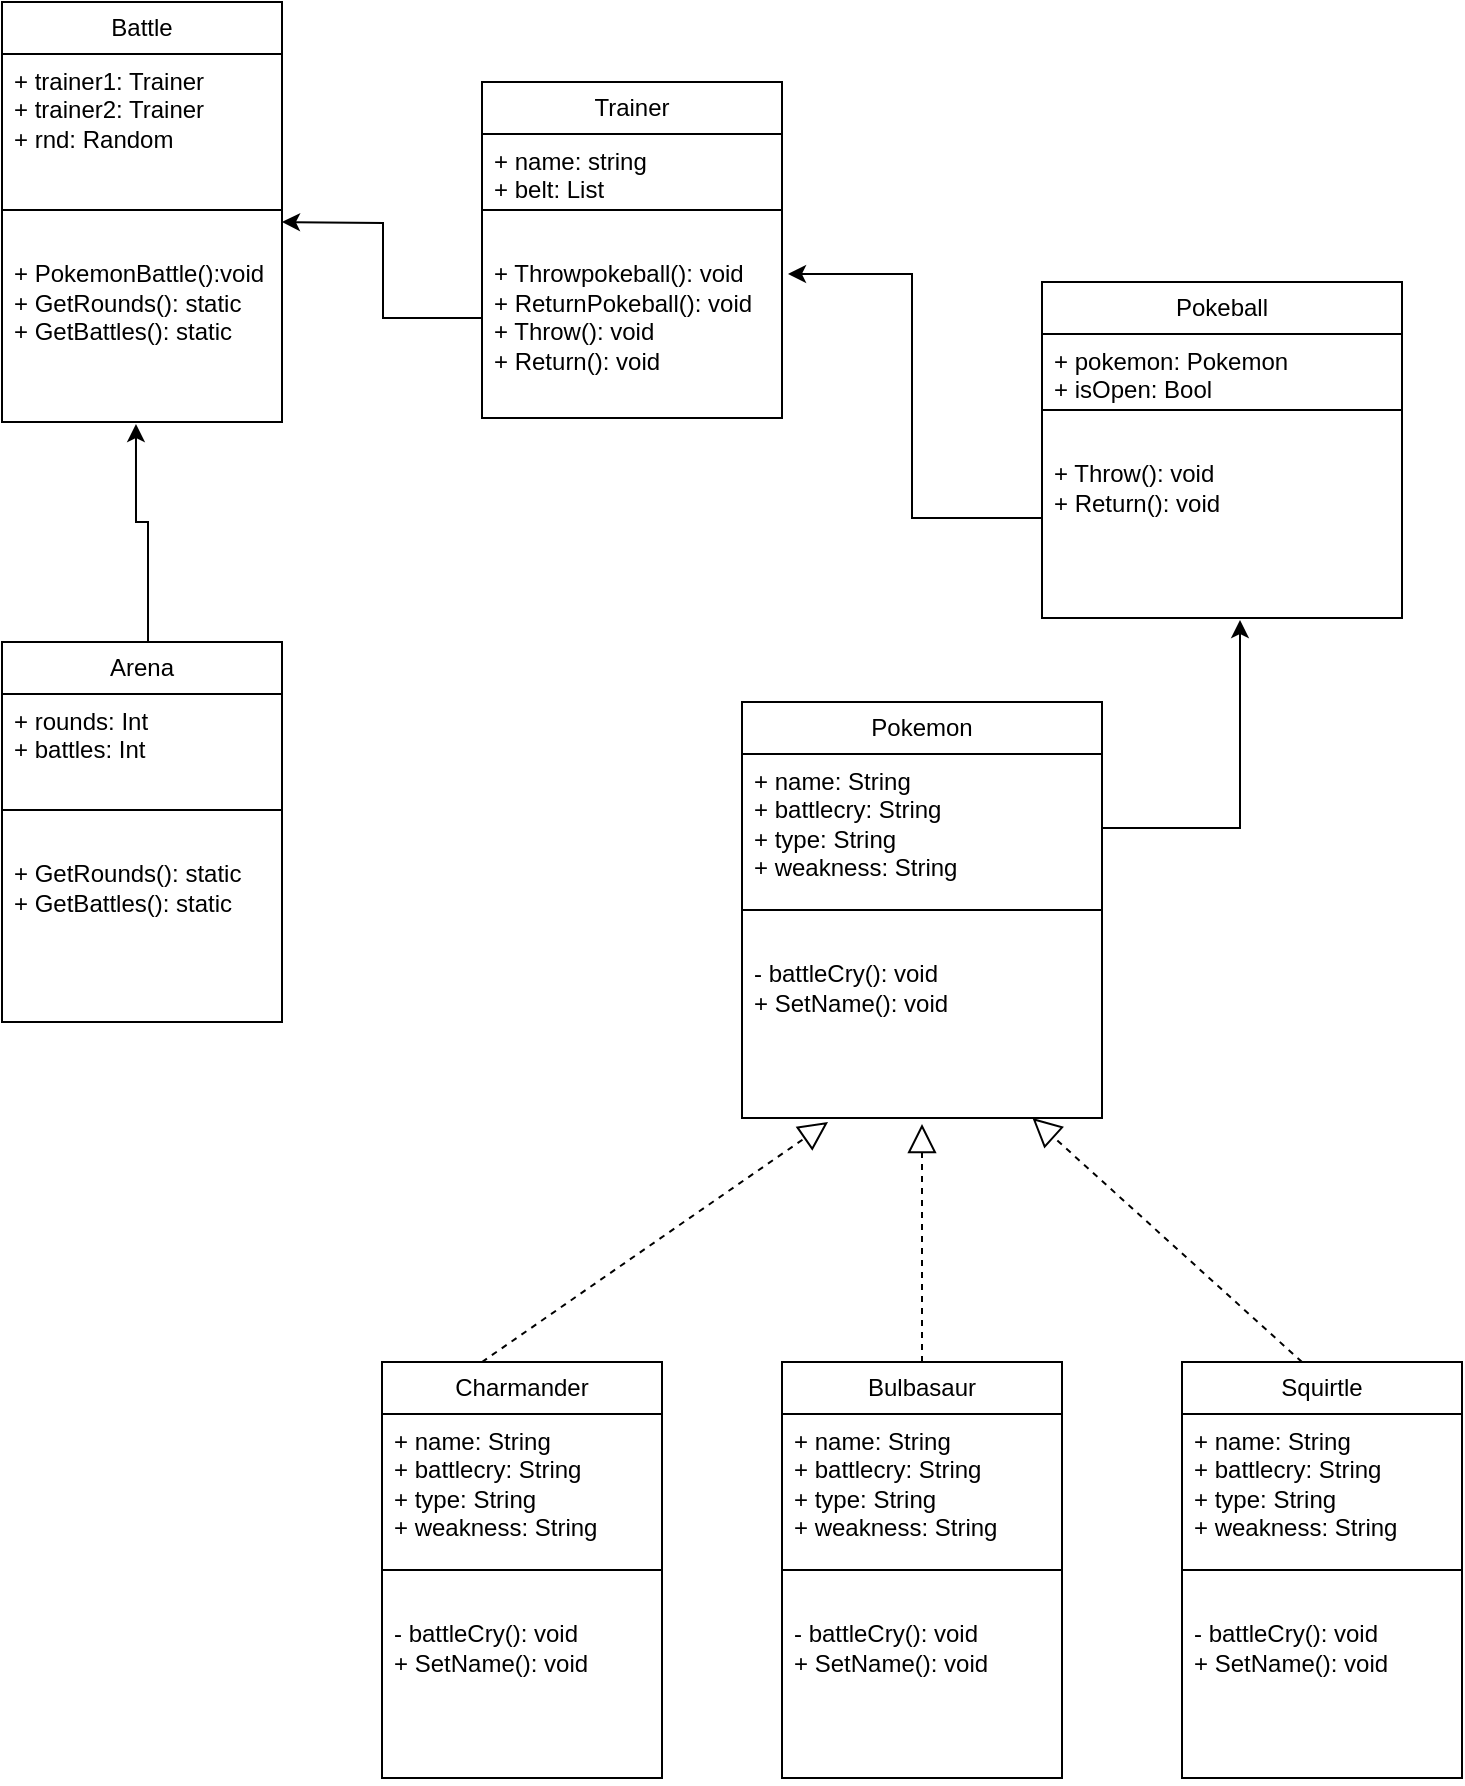 <mxfile version="26.0.13">
  <diagram id="C5RBs43oDa-KdzZeNtuy" name="Page-1">
    <mxGraphModel dx="2261" dy="772" grid="1" gridSize="10" guides="1" tooltips="1" connect="1" arrows="1" fold="1" page="1" pageScale="1" pageWidth="827" pageHeight="1169" math="0" shadow="0">
      <root>
        <mxCell id="WIyWlLk6GJQsqaUBKTNV-0" />
        <mxCell id="WIyWlLk6GJQsqaUBKTNV-1" parent="WIyWlLk6GJQsqaUBKTNV-0" />
        <mxCell id="1CElr1rfIcKDRtoAOfld-0" value="Trainer" style="swimlane;fontStyle=0;childLayout=stackLayout;horizontal=1;startSize=26;fillColor=none;horizontalStack=0;resizeParent=1;resizeParentMax=0;resizeLast=0;collapsible=1;marginBottom=0;whiteSpace=wrap;html=1;" vertex="1" parent="WIyWlLk6GJQsqaUBKTNV-1">
          <mxGeometry x="220" y="90" width="150" height="168" as="geometry" />
        </mxCell>
        <mxCell id="1CElr1rfIcKDRtoAOfld-1" value="+ name: string&lt;div&gt;+ belt: List&lt;/div&gt;" style="text;strokeColor=none;fillColor=none;align=left;verticalAlign=top;spacingLeft=4;spacingRight=4;overflow=hidden;rotatable=0;points=[[0,0.5],[1,0.5]];portConstraint=eastwest;whiteSpace=wrap;html=1;" vertex="1" parent="1CElr1rfIcKDRtoAOfld-0">
          <mxGeometry y="26" width="150" height="34" as="geometry" />
        </mxCell>
        <mxCell id="1CElr1rfIcKDRtoAOfld-2" value="" style="line;strokeWidth=1;fillColor=none;align=left;verticalAlign=middle;spacingTop=-1;spacingLeft=3;spacingRight=3;rotatable=0;labelPosition=right;points=[];portConstraint=eastwest;strokeColor=inherit;" vertex="1" parent="1CElr1rfIcKDRtoAOfld-0">
          <mxGeometry y="60" width="150" height="8" as="geometry" />
        </mxCell>
        <mxCell id="1CElr1rfIcKDRtoAOfld-3" value="&lt;div&gt;&lt;br&gt;&lt;/div&gt;&lt;div&gt;+ Throwpokeball(): void&lt;/div&gt;&lt;div&gt;+ ReturnPokeball(): void&lt;/div&gt;&lt;div&gt;+ Throw(): void&lt;/div&gt;&lt;div&gt;+ Return(): void&lt;/div&gt;" style="text;strokeColor=none;fillColor=none;align=left;verticalAlign=top;spacingLeft=4;spacingRight=4;overflow=hidden;rotatable=0;points=[[0,0.5],[1,0.5]];portConstraint=eastwest;whiteSpace=wrap;html=1;" vertex="1" parent="1CElr1rfIcKDRtoAOfld-0">
          <mxGeometry y="68" width="150" height="100" as="geometry" />
        </mxCell>
        <mxCell id="1CElr1rfIcKDRtoAOfld-5" value="Pokeball" style="swimlane;fontStyle=0;childLayout=stackLayout;horizontal=1;startSize=26;fillColor=none;horizontalStack=0;resizeParent=1;resizeParentMax=0;resizeLast=0;collapsible=1;marginBottom=0;whiteSpace=wrap;html=1;" vertex="1" parent="WIyWlLk6GJQsqaUBKTNV-1">
          <mxGeometry x="500" y="190" width="180" height="168" as="geometry" />
        </mxCell>
        <mxCell id="1CElr1rfIcKDRtoAOfld-6" value="+ pokemon: Pokemon&lt;div&gt;+ isOpen: Bool&lt;/div&gt;" style="text;strokeColor=none;fillColor=none;align=left;verticalAlign=top;spacingLeft=4;spacingRight=4;overflow=hidden;rotatable=0;points=[[0,0.5],[1,0.5]];portConstraint=eastwest;whiteSpace=wrap;html=1;" vertex="1" parent="1CElr1rfIcKDRtoAOfld-5">
          <mxGeometry y="26" width="180" height="34" as="geometry" />
        </mxCell>
        <mxCell id="1CElr1rfIcKDRtoAOfld-7" value="" style="line;strokeWidth=1;fillColor=none;align=left;verticalAlign=middle;spacingTop=-1;spacingLeft=3;spacingRight=3;rotatable=0;labelPosition=right;points=[];portConstraint=eastwest;strokeColor=inherit;" vertex="1" parent="1CElr1rfIcKDRtoAOfld-5">
          <mxGeometry y="60" width="180" height="8" as="geometry" />
        </mxCell>
        <mxCell id="1CElr1rfIcKDRtoAOfld-8" value="&lt;div&gt;&lt;br&gt;&lt;/div&gt;&lt;div&gt;&lt;span style=&quot;background-color: transparent; color: light-dark(rgb(0, 0, 0), rgb(255, 255, 255));&quot;&gt;+ Throw(): void&lt;/span&gt;&lt;/div&gt;&lt;div&gt;+ Return(): void&lt;/div&gt;" style="text;strokeColor=none;fillColor=none;align=left;verticalAlign=top;spacingLeft=4;spacingRight=4;overflow=hidden;rotatable=0;points=[[0,0.5],[1,0.5]];portConstraint=eastwest;whiteSpace=wrap;html=1;" vertex="1" parent="1CElr1rfIcKDRtoAOfld-5">
          <mxGeometry y="68" width="180" height="100" as="geometry" />
        </mxCell>
        <mxCell id="1CElr1rfIcKDRtoAOfld-10" value="Pokemon" style="swimlane;fontStyle=0;childLayout=stackLayout;horizontal=1;startSize=26;fillColor=none;horizontalStack=0;resizeParent=1;resizeParentMax=0;resizeLast=0;collapsible=1;marginBottom=0;whiteSpace=wrap;html=1;" vertex="1" parent="WIyWlLk6GJQsqaUBKTNV-1">
          <mxGeometry x="350" y="400" width="180" height="208" as="geometry" />
        </mxCell>
        <mxCell id="1CElr1rfIcKDRtoAOfld-11" value="+ name: String&lt;div&gt;&lt;span style=&quot;background-color: transparent; color: light-dark(rgb(0, 0, 0), rgb(255, 255, 255));&quot;&gt;+ battlecry: String&lt;/span&gt;&lt;/div&gt;&lt;div&gt;&lt;span style=&quot;background-color: transparent; color: light-dark(rgb(0, 0, 0), rgb(255, 255, 255));&quot;&gt;+ type: String&lt;/span&gt;&lt;/div&gt;&lt;div&gt;&lt;span style=&quot;background-color: transparent; color: light-dark(rgb(0, 0, 0), rgb(255, 255, 255));&quot;&gt;+ weakness: String&lt;/span&gt;&lt;/div&gt;" style="text;strokeColor=none;fillColor=none;align=left;verticalAlign=top;spacingLeft=4;spacingRight=4;overflow=hidden;rotatable=0;points=[[0,0.5],[1,0.5]];portConstraint=eastwest;whiteSpace=wrap;html=1;" vertex="1" parent="1CElr1rfIcKDRtoAOfld-10">
          <mxGeometry y="26" width="180" height="74" as="geometry" />
        </mxCell>
        <mxCell id="1CElr1rfIcKDRtoAOfld-12" value="" style="line;strokeWidth=1;fillColor=none;align=left;verticalAlign=middle;spacingTop=-1;spacingLeft=3;spacingRight=3;rotatable=0;labelPosition=right;points=[];portConstraint=eastwest;strokeColor=inherit;" vertex="1" parent="1CElr1rfIcKDRtoAOfld-10">
          <mxGeometry y="100" width="180" height="8" as="geometry" />
        </mxCell>
        <mxCell id="1CElr1rfIcKDRtoAOfld-13" value="&lt;div&gt;&lt;br&gt;&lt;/div&gt;&lt;div&gt;&lt;span style=&quot;background-color: transparent; color: light-dark(rgb(0, 0, 0), rgb(255, 255, 255));&quot;&gt;- battleCry(): void&lt;/span&gt;&lt;/div&gt;&lt;div&gt;+ SetName(): void&lt;/div&gt;" style="text;strokeColor=none;fillColor=none;align=left;verticalAlign=top;spacingLeft=4;spacingRight=4;overflow=hidden;rotatable=0;points=[[0,0.5],[1,0.5]];portConstraint=eastwest;whiteSpace=wrap;html=1;" vertex="1" parent="1CElr1rfIcKDRtoAOfld-10">
          <mxGeometry y="108" width="180" height="100" as="geometry" />
        </mxCell>
        <mxCell id="1CElr1rfIcKDRtoAOfld-15" value="Charmander" style="swimlane;fontStyle=0;childLayout=stackLayout;horizontal=1;startSize=26;fillColor=none;horizontalStack=0;resizeParent=1;resizeParentMax=0;resizeLast=0;collapsible=1;marginBottom=0;whiteSpace=wrap;html=1;" vertex="1" parent="WIyWlLk6GJQsqaUBKTNV-1">
          <mxGeometry x="170" y="730" width="140" height="208" as="geometry" />
        </mxCell>
        <mxCell id="1CElr1rfIcKDRtoAOfld-67" value="" style="endArrow=block;dashed=1;endFill=0;endSize=12;html=1;rounded=0;entryX=0.239;entryY=1.02;entryDx=0;entryDy=0;entryPerimeter=0;" edge="1" parent="1CElr1rfIcKDRtoAOfld-15" target="1CElr1rfIcKDRtoAOfld-13">
          <mxGeometry width="160" relative="1" as="geometry">
            <mxPoint x="50" as="sourcePoint" />
            <mxPoint x="210" as="targetPoint" />
          </mxGeometry>
        </mxCell>
        <mxCell id="1CElr1rfIcKDRtoAOfld-16" value="+ name: String&lt;div&gt;&lt;span style=&quot;background-color: transparent; color: light-dark(rgb(0, 0, 0), rgb(255, 255, 255));&quot;&gt;+ battlecry: String&lt;/span&gt;&lt;/div&gt;&lt;div&gt;&lt;span style=&quot;background-color: transparent; color: light-dark(rgb(0, 0, 0), rgb(255, 255, 255));&quot;&gt;+ type: String&lt;/span&gt;&lt;/div&gt;&lt;div&gt;&lt;span style=&quot;background-color: transparent; color: light-dark(rgb(0, 0, 0), rgb(255, 255, 255));&quot;&gt;+ weakness: String&lt;/span&gt;&lt;/div&gt;" style="text;strokeColor=none;fillColor=none;align=left;verticalAlign=top;spacingLeft=4;spacingRight=4;overflow=hidden;rotatable=0;points=[[0,0.5],[1,0.5]];portConstraint=eastwest;whiteSpace=wrap;html=1;" vertex="1" parent="1CElr1rfIcKDRtoAOfld-15">
          <mxGeometry y="26" width="140" height="74" as="geometry" />
        </mxCell>
        <mxCell id="1CElr1rfIcKDRtoAOfld-17" value="" style="line;strokeWidth=1;fillColor=none;align=left;verticalAlign=middle;spacingTop=-1;spacingLeft=3;spacingRight=3;rotatable=0;labelPosition=right;points=[];portConstraint=eastwest;strokeColor=inherit;" vertex="1" parent="1CElr1rfIcKDRtoAOfld-15">
          <mxGeometry y="100" width="140" height="8" as="geometry" />
        </mxCell>
        <mxCell id="1CElr1rfIcKDRtoAOfld-18" value="&lt;div&gt;&lt;br&gt;&lt;/div&gt;&lt;div&gt;&lt;span style=&quot;background-color: transparent; color: light-dark(rgb(0, 0, 0), rgb(255, 255, 255));&quot;&gt;- battleCry(): void&lt;/span&gt;&lt;/div&gt;&lt;div&gt;+ SetName(): void&lt;/div&gt;" style="text;strokeColor=none;fillColor=none;align=left;verticalAlign=top;spacingLeft=4;spacingRight=4;overflow=hidden;rotatable=0;points=[[0,0.5],[1,0.5]];portConstraint=eastwest;whiteSpace=wrap;html=1;" vertex="1" parent="1CElr1rfIcKDRtoAOfld-15">
          <mxGeometry y="108" width="140" height="100" as="geometry" />
        </mxCell>
        <mxCell id="1CElr1rfIcKDRtoAOfld-19" value="Bulbasaur" style="swimlane;fontStyle=0;childLayout=stackLayout;horizontal=1;startSize=26;fillColor=none;horizontalStack=0;resizeParent=1;resizeParentMax=0;resizeLast=0;collapsible=1;marginBottom=0;whiteSpace=wrap;html=1;" vertex="1" parent="WIyWlLk6GJQsqaUBKTNV-1">
          <mxGeometry x="370" y="730" width="140" height="208" as="geometry" />
        </mxCell>
        <mxCell id="1CElr1rfIcKDRtoAOfld-20" value="+ name: String&lt;div&gt;&lt;span style=&quot;background-color: transparent; color: light-dark(rgb(0, 0, 0), rgb(255, 255, 255));&quot;&gt;+ battlecry: String&lt;/span&gt;&lt;/div&gt;&lt;div&gt;&lt;span style=&quot;background-color: transparent; color: light-dark(rgb(0, 0, 0), rgb(255, 255, 255));&quot;&gt;+ type: String&lt;/span&gt;&lt;/div&gt;&lt;div&gt;&lt;span style=&quot;background-color: transparent; color: light-dark(rgb(0, 0, 0), rgb(255, 255, 255));&quot;&gt;+ weakness: String&lt;/span&gt;&lt;/div&gt;" style="text;strokeColor=none;fillColor=none;align=left;verticalAlign=top;spacingLeft=4;spacingRight=4;overflow=hidden;rotatable=0;points=[[0,0.5],[1,0.5]];portConstraint=eastwest;whiteSpace=wrap;html=1;" vertex="1" parent="1CElr1rfIcKDRtoAOfld-19">
          <mxGeometry y="26" width="140" height="74" as="geometry" />
        </mxCell>
        <mxCell id="1CElr1rfIcKDRtoAOfld-21" value="" style="line;strokeWidth=1;fillColor=none;align=left;verticalAlign=middle;spacingTop=-1;spacingLeft=3;spacingRight=3;rotatable=0;labelPosition=right;points=[];portConstraint=eastwest;strokeColor=inherit;" vertex="1" parent="1CElr1rfIcKDRtoAOfld-19">
          <mxGeometry y="100" width="140" height="8" as="geometry" />
        </mxCell>
        <mxCell id="1CElr1rfIcKDRtoAOfld-22" value="&lt;div&gt;&lt;br&gt;&lt;/div&gt;&lt;div&gt;&lt;span style=&quot;background-color: transparent; color: light-dark(rgb(0, 0, 0), rgb(255, 255, 255));&quot;&gt;- battleCry(): void&lt;/span&gt;&lt;/div&gt;&lt;div&gt;+ SetName(): void&lt;/div&gt;" style="text;strokeColor=none;fillColor=none;align=left;verticalAlign=top;spacingLeft=4;spacingRight=4;overflow=hidden;rotatable=0;points=[[0,0.5],[1,0.5]];portConstraint=eastwest;whiteSpace=wrap;html=1;" vertex="1" parent="1CElr1rfIcKDRtoAOfld-19">
          <mxGeometry y="108" width="140" height="100" as="geometry" />
        </mxCell>
        <mxCell id="1CElr1rfIcKDRtoAOfld-23" value="Squirtle" style="swimlane;fontStyle=0;childLayout=stackLayout;horizontal=1;startSize=26;fillColor=none;horizontalStack=0;resizeParent=1;resizeParentMax=0;resizeLast=0;collapsible=1;marginBottom=0;whiteSpace=wrap;html=1;" vertex="1" parent="WIyWlLk6GJQsqaUBKTNV-1">
          <mxGeometry x="570" y="730" width="140" height="208" as="geometry" />
        </mxCell>
        <mxCell id="1CElr1rfIcKDRtoAOfld-66" value="" style="endArrow=block;dashed=1;endFill=0;endSize=12;html=1;rounded=0;" edge="1" parent="1CElr1rfIcKDRtoAOfld-23" target="1CElr1rfIcKDRtoAOfld-13">
          <mxGeometry width="160" relative="1" as="geometry">
            <mxPoint x="60" as="sourcePoint" />
            <mxPoint x="220" as="targetPoint" />
          </mxGeometry>
        </mxCell>
        <mxCell id="1CElr1rfIcKDRtoAOfld-24" value="+ name: String&lt;div&gt;&lt;span style=&quot;background-color: transparent; color: light-dark(rgb(0, 0, 0), rgb(255, 255, 255));&quot;&gt;+ battlecry: String&lt;/span&gt;&lt;/div&gt;&lt;div&gt;&lt;span style=&quot;background-color: transparent; color: light-dark(rgb(0, 0, 0), rgb(255, 255, 255));&quot;&gt;+ type: String&lt;/span&gt;&lt;/div&gt;&lt;div&gt;&lt;span style=&quot;background-color: transparent; color: light-dark(rgb(0, 0, 0), rgb(255, 255, 255));&quot;&gt;+ weakness: String&lt;/span&gt;&lt;/div&gt;" style="text;strokeColor=none;fillColor=none;align=left;verticalAlign=top;spacingLeft=4;spacingRight=4;overflow=hidden;rotatable=0;points=[[0,0.5],[1,0.5]];portConstraint=eastwest;whiteSpace=wrap;html=1;" vertex="1" parent="1CElr1rfIcKDRtoAOfld-23">
          <mxGeometry y="26" width="140" height="74" as="geometry" />
        </mxCell>
        <mxCell id="1CElr1rfIcKDRtoAOfld-25" value="" style="line;strokeWidth=1;fillColor=none;align=left;verticalAlign=middle;spacingTop=-1;spacingLeft=3;spacingRight=3;rotatable=0;labelPosition=right;points=[];portConstraint=eastwest;strokeColor=inherit;" vertex="1" parent="1CElr1rfIcKDRtoAOfld-23">
          <mxGeometry y="100" width="140" height="8" as="geometry" />
        </mxCell>
        <mxCell id="1CElr1rfIcKDRtoAOfld-26" value="&lt;div&gt;&lt;br&gt;&lt;/div&gt;&lt;div&gt;&lt;span style=&quot;background-color: transparent; color: light-dark(rgb(0, 0, 0), rgb(255, 255, 255));&quot;&gt;- battleCry(): void&lt;/span&gt;&lt;/div&gt;&lt;div&gt;+ SetName(): void&lt;/div&gt;" style="text;strokeColor=none;fillColor=none;align=left;verticalAlign=top;spacingLeft=4;spacingRight=4;overflow=hidden;rotatable=0;points=[[0,0.5],[1,0.5]];portConstraint=eastwest;whiteSpace=wrap;html=1;" vertex="1" parent="1CElr1rfIcKDRtoAOfld-23">
          <mxGeometry y="108" width="140" height="100" as="geometry" />
        </mxCell>
        <mxCell id="1CElr1rfIcKDRtoAOfld-44" value="Battle" style="swimlane;fontStyle=0;childLayout=stackLayout;horizontal=1;startSize=26;fillColor=none;horizontalStack=0;resizeParent=1;resizeParentMax=0;resizeLast=0;collapsible=1;marginBottom=0;whiteSpace=wrap;html=1;" vertex="1" parent="WIyWlLk6GJQsqaUBKTNV-1">
          <mxGeometry x="-20" y="50" width="140" height="210" as="geometry" />
        </mxCell>
        <mxCell id="1CElr1rfIcKDRtoAOfld-45" value="+ trainer1: Trainer&lt;div&gt;&lt;span style=&quot;background-color: transparent; color: light-dark(rgb(0, 0, 0), rgb(255, 255, 255));&quot;&gt;+&amp;nbsp;&lt;/span&gt;trainer2&lt;span style=&quot;background-color: transparent; color: light-dark(rgb(0, 0, 0), rgb(255, 255, 255));&quot;&gt;: Trainer&lt;/span&gt;&lt;/div&gt;&lt;div&gt;&lt;span style=&quot;background-color: transparent; color: light-dark(rgb(0, 0, 0), rgb(255, 255, 255));&quot;&gt;+ rnd: Random&lt;/span&gt;&lt;/div&gt;" style="text;strokeColor=none;fillColor=none;align=left;verticalAlign=top;spacingLeft=4;spacingRight=4;overflow=hidden;rotatable=0;points=[[0,0.5],[1,0.5]];portConstraint=eastwest;whiteSpace=wrap;html=1;" vertex="1" parent="1CElr1rfIcKDRtoAOfld-44">
          <mxGeometry y="26" width="140" height="74" as="geometry" />
        </mxCell>
        <mxCell id="1CElr1rfIcKDRtoAOfld-46" value="" style="line;strokeWidth=1;fillColor=none;align=left;verticalAlign=middle;spacingTop=-1;spacingLeft=3;spacingRight=3;rotatable=0;labelPosition=right;points=[];portConstraint=eastwest;strokeColor=inherit;" vertex="1" parent="1CElr1rfIcKDRtoAOfld-44">
          <mxGeometry y="100" width="140" height="8" as="geometry" />
        </mxCell>
        <mxCell id="1CElr1rfIcKDRtoAOfld-47" value="&lt;div&gt;&lt;br&gt;&lt;/div&gt;&lt;div&gt;&lt;span style=&quot;background-color: transparent; color: light-dark(rgb(0, 0, 0), rgb(255, 255, 255));&quot;&gt;+ PokemonBattle():void&lt;/span&gt;&lt;/div&gt;&lt;div&gt;&lt;div&gt;&lt;span style=&quot;background-color: transparent; color: light-dark(rgb(0, 0, 0), rgb(255, 255, 255));&quot;&gt;+ GetRounds(): static&lt;/span&gt;&lt;/div&gt;&lt;div&gt;&lt;span style=&quot;background-color: transparent; color: light-dark(rgb(0, 0, 0), rgb(255, 255, 255));&quot;&gt;+ GetBattles(): static&lt;/span&gt;&lt;/div&gt;&lt;/div&gt;" style="text;strokeColor=none;fillColor=none;align=left;verticalAlign=top;spacingLeft=4;spacingRight=4;overflow=hidden;rotatable=0;points=[[0,0.5],[1,0.5]];portConstraint=eastwest;whiteSpace=wrap;html=1;" vertex="1" parent="1CElr1rfIcKDRtoAOfld-44">
          <mxGeometry y="108" width="140" height="102" as="geometry" />
        </mxCell>
        <mxCell id="1CElr1rfIcKDRtoAOfld-48" value="Arena" style="swimlane;fontStyle=0;childLayout=stackLayout;horizontal=1;startSize=26;fillColor=none;horizontalStack=0;resizeParent=1;resizeParentMax=0;resizeLast=0;collapsible=1;marginBottom=0;whiteSpace=wrap;html=1;" vertex="1" parent="WIyWlLk6GJQsqaUBKTNV-1">
          <mxGeometry x="-20" y="370" width="140" height="190" as="geometry" />
        </mxCell>
        <mxCell id="1CElr1rfIcKDRtoAOfld-49" value="+ rounds: Int&lt;div&gt;&lt;span style=&quot;background-color: transparent; color: light-dark(rgb(0, 0, 0), rgb(255, 255, 255));&quot;&gt;+ battles&lt;/span&gt;&lt;span style=&quot;background-color: transparent; color: light-dark(rgb(0, 0, 0), rgb(255, 255, 255));&quot;&gt;: Int&lt;/span&gt;&lt;/div&gt;" style="text;strokeColor=none;fillColor=none;align=left;verticalAlign=top;spacingLeft=4;spacingRight=4;overflow=hidden;rotatable=0;points=[[0,0.5],[1,0.5]];portConstraint=eastwest;whiteSpace=wrap;html=1;" vertex="1" parent="1CElr1rfIcKDRtoAOfld-48">
          <mxGeometry y="26" width="140" height="54" as="geometry" />
        </mxCell>
        <mxCell id="1CElr1rfIcKDRtoAOfld-50" value="" style="line;strokeWidth=1;fillColor=none;align=left;verticalAlign=middle;spacingTop=-1;spacingLeft=3;spacingRight=3;rotatable=0;labelPosition=right;points=[];portConstraint=eastwest;strokeColor=inherit;" vertex="1" parent="1CElr1rfIcKDRtoAOfld-48">
          <mxGeometry y="80" width="140" height="8" as="geometry" />
        </mxCell>
        <mxCell id="1CElr1rfIcKDRtoAOfld-51" value="&lt;div&gt;&lt;br&gt;&lt;/div&gt;&lt;div&gt;&lt;span style=&quot;background-color: transparent; color: light-dark(rgb(0, 0, 0), rgb(255, 255, 255));&quot;&gt;+ GetRounds(): static&lt;/span&gt;&lt;/div&gt;&lt;div&gt;&lt;span style=&quot;background-color: transparent; color: light-dark(rgb(0, 0, 0), rgb(255, 255, 255));&quot;&gt;+ GetBattles(): static&lt;/span&gt;&lt;/div&gt;" style="text;strokeColor=none;fillColor=none;align=left;verticalAlign=top;spacingLeft=4;spacingRight=4;overflow=hidden;rotatable=0;points=[[0,0.5],[1,0.5]];portConstraint=eastwest;whiteSpace=wrap;html=1;" vertex="1" parent="1CElr1rfIcKDRtoAOfld-48">
          <mxGeometry y="88" width="140" height="102" as="geometry" />
        </mxCell>
        <mxCell id="1CElr1rfIcKDRtoAOfld-52" style="edgeStyle=orthogonalEdgeStyle;rounded=0;orthogonalLoop=1;jettySize=auto;html=1;" edge="1" parent="WIyWlLk6GJQsqaUBKTNV-1" source="1CElr1rfIcKDRtoAOfld-3">
          <mxGeometry relative="1" as="geometry">
            <mxPoint x="120" y="160" as="targetPoint" />
          </mxGeometry>
        </mxCell>
        <mxCell id="1CElr1rfIcKDRtoAOfld-53" style="edgeStyle=orthogonalEdgeStyle;rounded=0;orthogonalLoop=1;jettySize=auto;html=1;exitX=0.5;exitY=0;exitDx=0;exitDy=0;entryX=0.457;entryY=1.01;entryDx=0;entryDy=0;entryPerimeter=0;" edge="1" parent="WIyWlLk6GJQsqaUBKTNV-1">
          <mxGeometry relative="1" as="geometry">
            <mxPoint x="53.01" y="370" as="sourcePoint" />
            <mxPoint x="46.99" y="261.02" as="targetPoint" />
            <Array as="points">
              <mxPoint x="53.01" y="310" />
              <mxPoint x="47.01" y="310" />
            </Array>
          </mxGeometry>
        </mxCell>
        <mxCell id="1CElr1rfIcKDRtoAOfld-57" style="edgeStyle=orthogonalEdgeStyle;rounded=0;orthogonalLoop=1;jettySize=auto;html=1;exitX=1;exitY=0.5;exitDx=0;exitDy=0;entryX=0.55;entryY=1.01;entryDx=0;entryDy=0;entryPerimeter=0;" edge="1" parent="WIyWlLk6GJQsqaUBKTNV-1" source="1CElr1rfIcKDRtoAOfld-11" target="1CElr1rfIcKDRtoAOfld-8">
          <mxGeometry relative="1" as="geometry" />
        </mxCell>
        <mxCell id="1CElr1rfIcKDRtoAOfld-58" style="edgeStyle=orthogonalEdgeStyle;rounded=0;orthogonalLoop=1;jettySize=auto;html=1;entryX=1.02;entryY=0.28;entryDx=0;entryDy=0;entryPerimeter=0;" edge="1" parent="WIyWlLk6GJQsqaUBKTNV-1" source="1CElr1rfIcKDRtoAOfld-8" target="1CElr1rfIcKDRtoAOfld-3">
          <mxGeometry relative="1" as="geometry">
            <mxPoint x="360" y="190" as="targetPoint" />
          </mxGeometry>
        </mxCell>
        <mxCell id="1CElr1rfIcKDRtoAOfld-65" value="" style="endArrow=block;dashed=1;endFill=0;endSize=12;html=1;rounded=0;entryX=0.5;entryY=1.03;entryDx=0;entryDy=0;entryPerimeter=0;exitX=0.5;exitY=0;exitDx=0;exitDy=0;" edge="1" parent="WIyWlLk6GJQsqaUBKTNV-1" source="1CElr1rfIcKDRtoAOfld-19" target="1CElr1rfIcKDRtoAOfld-13">
          <mxGeometry width="160" relative="1" as="geometry">
            <mxPoint x="440" y="720" as="sourcePoint" />
            <mxPoint x="580" y="650" as="targetPoint" />
          </mxGeometry>
        </mxCell>
      </root>
    </mxGraphModel>
  </diagram>
</mxfile>
